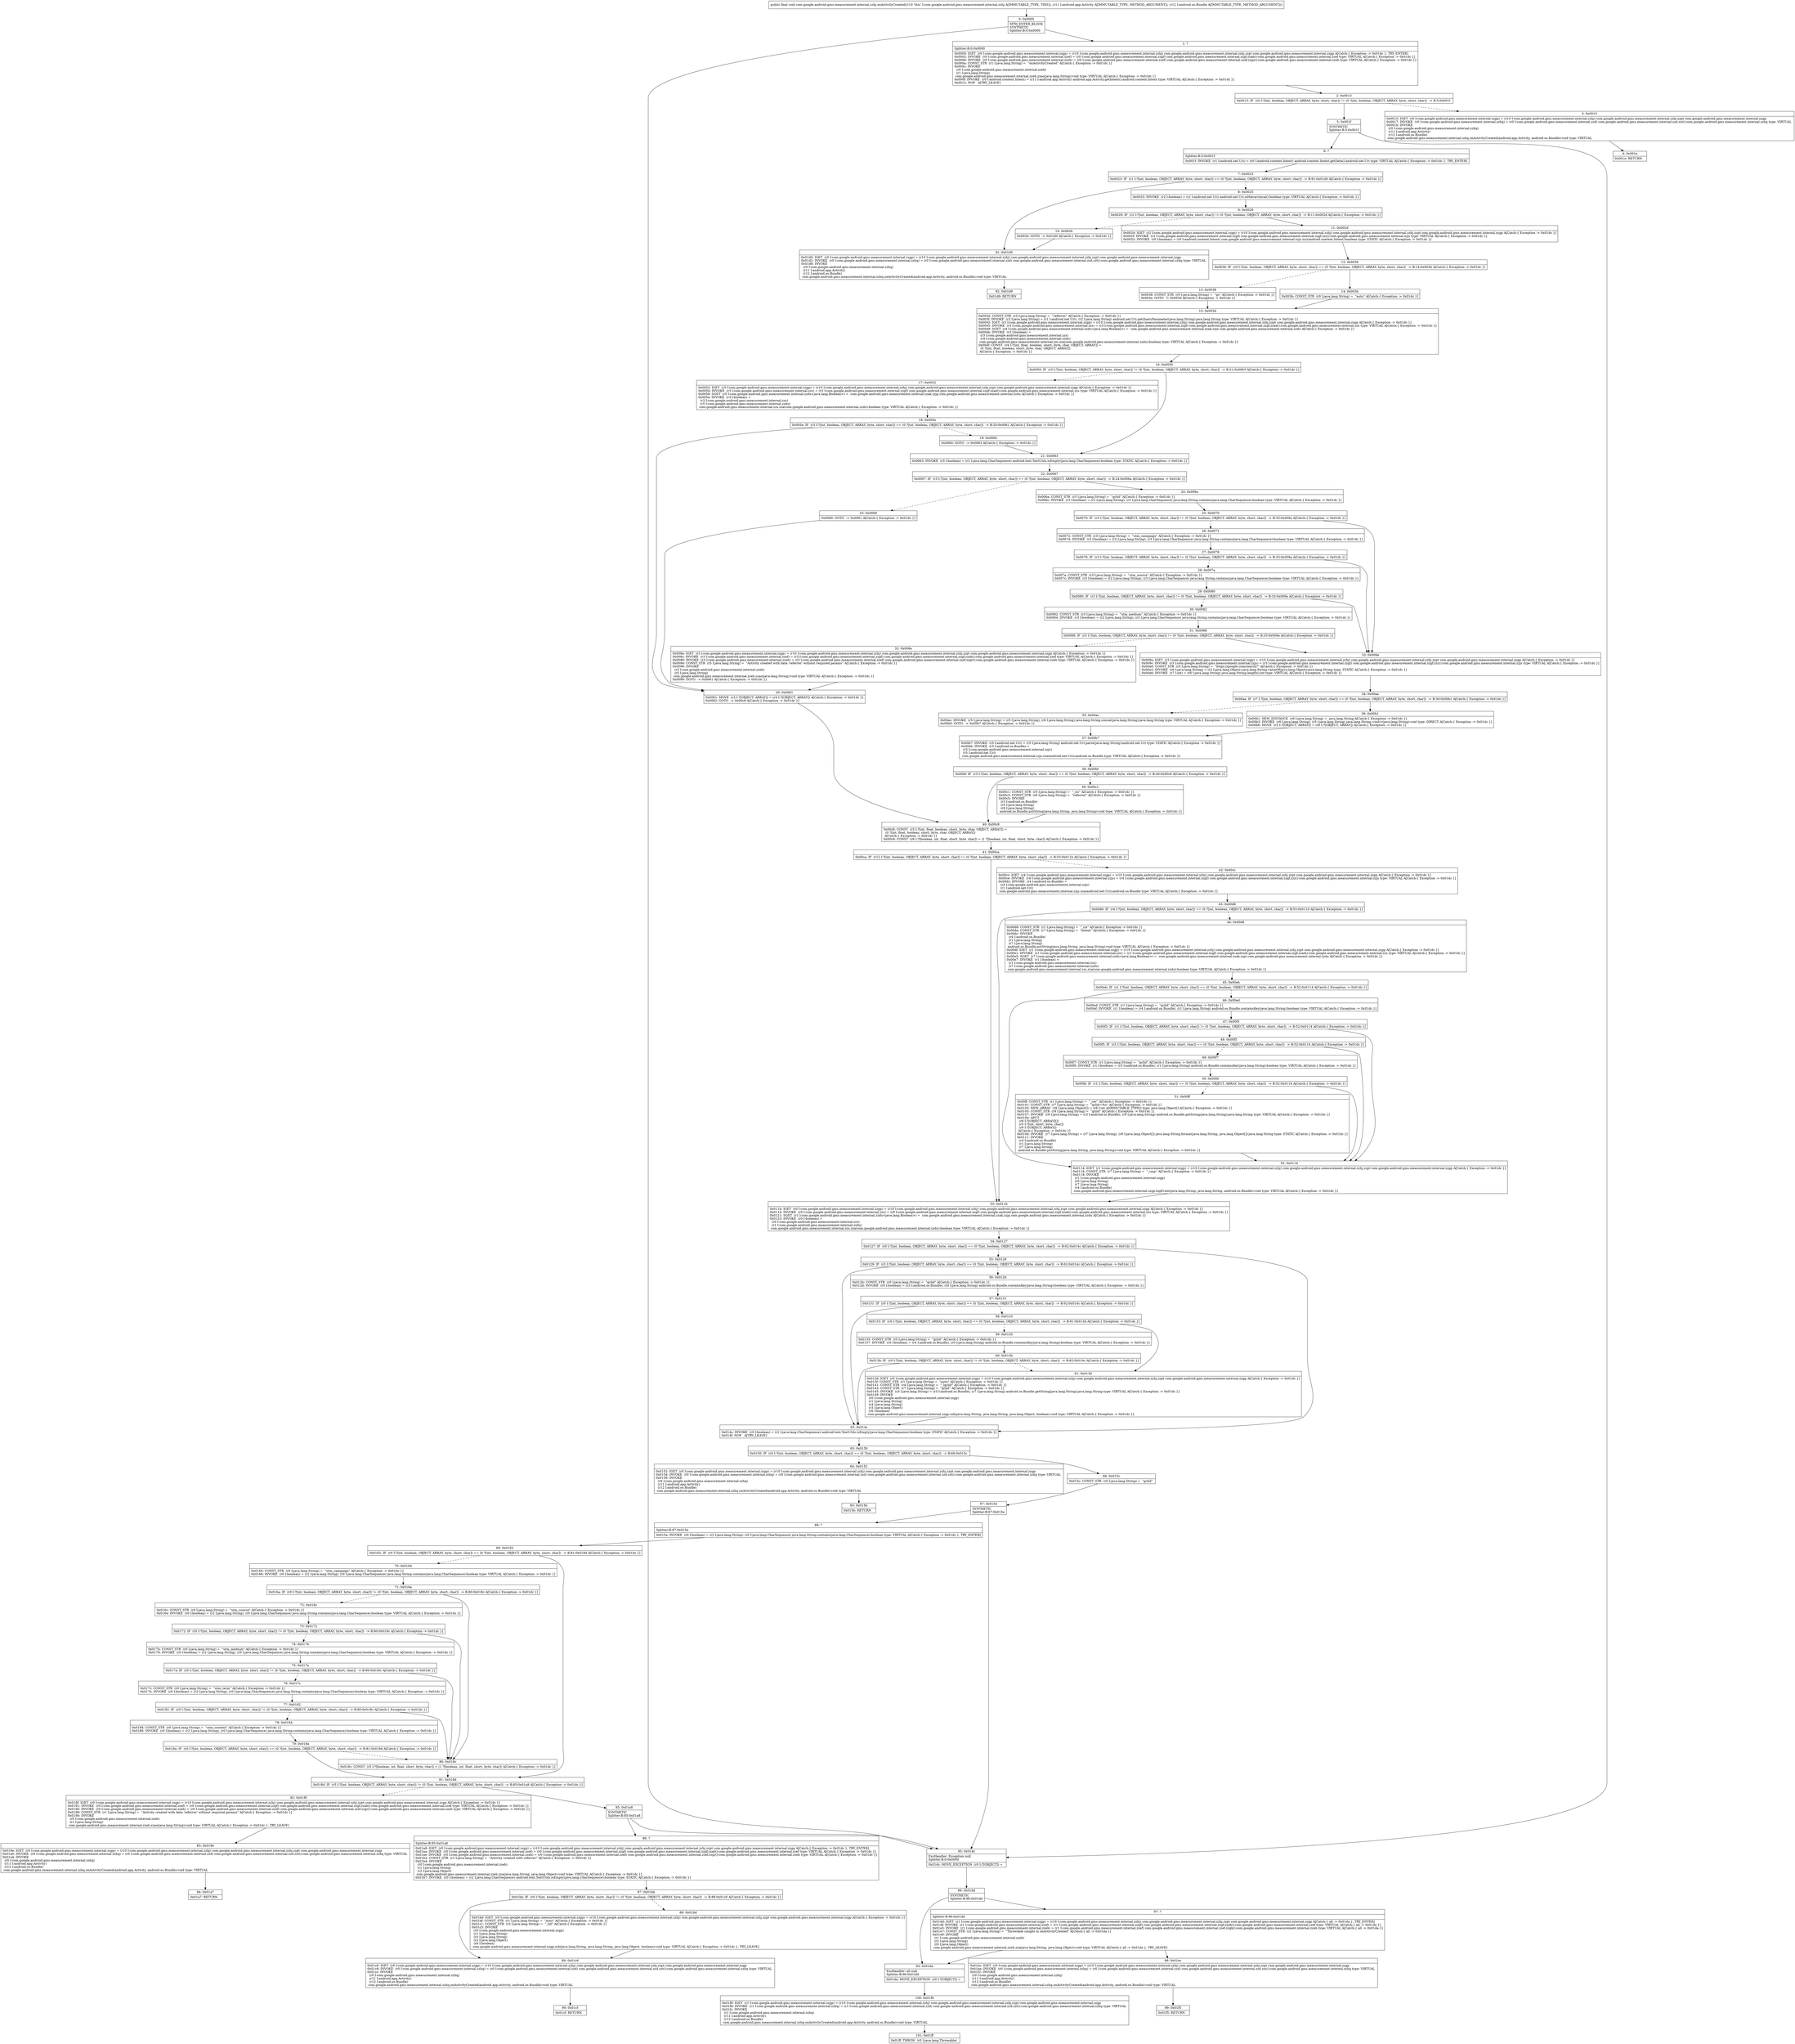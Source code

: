 digraph "CFG forcom.google.android.gms.measurement.internal.zzhj.onActivityCreated(Landroid\/app\/Activity;Landroid\/os\/Bundle;)V" {
Node_0 [shape=record,label="{0\:\ 0x0000|MTH_ENTER_BLOCK\lSYNTHETIC\lSplitter:B:0:0x0000\l}"];
Node_1 [shape=record,label="{1\:\ ?|Splitter:B:0:0x0000\l|0x0000: IGET  (r0 I:com.google.android.gms.measurement.internal.zzgp) = (r10 I:com.google.android.gms.measurement.internal.zzhj) com.google.android.gms.measurement.internal.zzhj.zzpt com.google.android.gms.measurement.internal.zzgp A[Catch:\{ Exception \-\> 0x01dc \}, TRY_ENTER]\l0x0002: INVOKE  (r0 I:com.google.android.gms.measurement.internal.zzef) = (r0 I:com.google.android.gms.measurement.internal.zzgf) com.google.android.gms.measurement.internal.zzgf.zzab():com.google.android.gms.measurement.internal.zzef type: VIRTUAL A[Catch:\{ Exception \-\> 0x01dc \}]\l0x0006: INVOKE  (r0 I:com.google.android.gms.measurement.internal.zzeh) = (r0 I:com.google.android.gms.measurement.internal.zzef) com.google.android.gms.measurement.internal.zzef.zzgs():com.google.android.gms.measurement.internal.zzeh type: VIRTUAL A[Catch:\{ Exception \-\> 0x01dc \}]\l0x000a: CONST_STR  (r1 I:java.lang.String) =  \"onActivityCreated\" A[Catch:\{ Exception \-\> 0x01dc \}]\l0x000c: INVOKE  \l  (r0 I:com.google.android.gms.measurement.internal.zzeh)\l  (r1 I:java.lang.String)\l com.google.android.gms.measurement.internal.zzeh.zzao(java.lang.String):void type: VIRTUAL A[Catch:\{ Exception \-\> 0x01dc \}]\l0x000f: INVOKE  (r0 I:android.content.Intent) = (r11 I:android.app.Activity) android.app.Activity.getIntent():android.content.Intent type: VIRTUAL A[Catch:\{ Exception \-\> 0x01dc \}]\l0x0012: NOP   A[TRY_LEAVE]\l}"];
Node_2 [shape=record,label="{2\:\ 0x0013|0x0013: IF  (r0 I:?[int, boolean, OBJECT, ARRAY, byte, short, char]) != (0 ?[int, boolean, OBJECT, ARRAY, byte, short, char])  \-\> B:5:0x001f \l}"];
Node_3 [shape=record,label="{3\:\ 0x0015|0x0015: IGET  (r0 I:com.google.android.gms.measurement.internal.zzgp) = (r10 I:com.google.android.gms.measurement.internal.zzhj) com.google.android.gms.measurement.internal.zzhj.zzpt com.google.android.gms.measurement.internal.zzgp \l0x0017: INVOKE  (r0 I:com.google.android.gms.measurement.internal.zzhq) = (r0 I:com.google.android.gms.measurement.internal.zzd) com.google.android.gms.measurement.internal.zzd.zzt():com.google.android.gms.measurement.internal.zzhq type: VIRTUAL \l0x001b: INVOKE  \l  (r0 I:com.google.android.gms.measurement.internal.zzhq)\l  (r11 I:android.app.Activity)\l  (r12 I:android.os.Bundle)\l com.google.android.gms.measurement.internal.zzhq.onActivityCreated(android.app.Activity, android.os.Bundle):void type: VIRTUAL \l}"];
Node_4 [shape=record,label="{4\:\ 0x001e|0x001e: RETURN   \l}"];
Node_5 [shape=record,label="{5\:\ 0x001f|SYNTHETIC\lSplitter:B:5:0x001f\l}"];
Node_6 [shape=record,label="{6\:\ ?|Splitter:B:5:0x001f\l|0x001f: INVOKE  (r1 I:android.net.Uri) = (r0 I:android.content.Intent) android.content.Intent.getData():android.net.Uri type: VIRTUAL A[Catch:\{ Exception \-\> 0x01dc \}, TRY_ENTER]\l}"];
Node_7 [shape=record,label="{7\:\ 0x0023|0x0023: IF  (r1 I:?[int, boolean, OBJECT, ARRAY, byte, short, char]) == (0 ?[int, boolean, OBJECT, ARRAY, byte, short, char])  \-\> B:91:0x01d0 A[Catch:\{ Exception \-\> 0x01dc \}]\l}"];
Node_8 [shape=record,label="{8\:\ 0x0025|0x0025: INVOKE  (r2 I:boolean) = (r1 I:android.net.Uri) android.net.Uri.isHierarchical():boolean type: VIRTUAL A[Catch:\{ Exception \-\> 0x01dc \}]\l}"];
Node_9 [shape=record,label="{9\:\ 0x0029|0x0029: IF  (r2 I:?[int, boolean, OBJECT, ARRAY, byte, short, char]) != (0 ?[int, boolean, OBJECT, ARRAY, byte, short, char])  \-\> B:11:0x002d A[Catch:\{ Exception \-\> 0x01dc \}]\l}"];
Node_10 [shape=record,label="{10\:\ 0x002b|0x002b: GOTO  \-\> 0x01d0 A[Catch:\{ Exception \-\> 0x01dc \}]\l}"];
Node_11 [shape=record,label="{11\:\ 0x002d|0x002d: IGET  (r2 I:com.google.android.gms.measurement.internal.zzgp) = (r10 I:com.google.android.gms.measurement.internal.zzhj) com.google.android.gms.measurement.internal.zzhj.zzpt com.google.android.gms.measurement.internal.zzgp A[Catch:\{ Exception \-\> 0x01dc \}]\l0x002f: INVOKE  (r2 I:com.google.android.gms.measurement.internal.zzgf) com.google.android.gms.measurement.internal.zzgf.zzz():com.google.android.gms.measurement.internal.zzjs type: VIRTUAL A[Catch:\{ Exception \-\> 0x01dc \}]\l0x0032: INVOKE  (r0 I:boolean) = (r0 I:android.content.Intent) com.google.android.gms.measurement.internal.zzjs.zzc(android.content.Intent):boolean type: STATIC A[Catch:\{ Exception \-\> 0x01dc \}]\l}"];
Node_12 [shape=record,label="{12\:\ 0x0036|0x0036: IF  (r0 I:?[int, boolean, OBJECT, ARRAY, byte, short, char]) == (0 ?[int, boolean, OBJECT, ARRAY, byte, short, char])  \-\> B:14:0x003b A[Catch:\{ Exception \-\> 0x01dc \}]\l}"];
Node_13 [shape=record,label="{13\:\ 0x0038|0x0038: CONST_STR  (r0 I:java.lang.String) =  \"gs\" A[Catch:\{ Exception \-\> 0x01dc \}]\l0x003a: GOTO  \-\> 0x003d A[Catch:\{ Exception \-\> 0x01dc \}]\l}"];
Node_14 [shape=record,label="{14\:\ 0x003b|0x003b: CONST_STR  (r0 I:java.lang.String) =  \"auto\" A[Catch:\{ Exception \-\> 0x01dc \}]\l}"];
Node_15 [shape=record,label="{15\:\ 0x003d|0x003d: CONST_STR  (r2 I:java.lang.String) =  \"referrer\" A[Catch:\{ Exception \-\> 0x01dc \}]\l0x003f: INVOKE  (r2 I:java.lang.String) = (r1 I:android.net.Uri), (r2 I:java.lang.String) android.net.Uri.getQueryParameter(java.lang.String):java.lang.String type: VIRTUAL A[Catch:\{ Exception \-\> 0x01dc \}]\l0x0043: IGET  (r3 I:com.google.android.gms.measurement.internal.zzgp) = (r10 I:com.google.android.gms.measurement.internal.zzhj) com.google.android.gms.measurement.internal.zzhj.zzpt com.google.android.gms.measurement.internal.zzgp A[Catch:\{ Exception \-\> 0x01dc \}]\l0x0045: INVOKE  (r3 I:com.google.android.gms.measurement.internal.zzs) = (r3 I:com.google.android.gms.measurement.internal.zzgf) com.google.android.gms.measurement.internal.zzgf.zzad():com.google.android.gms.measurement.internal.zzs type: VIRTUAL A[Catch:\{ Exception \-\> 0x01dc \}]\l0x0049: SGET  (r4 I:com.google.android.gms.measurement.internal.zzdu\<java.lang.Boolean\>) =  com.google.android.gms.measurement.internal.zzak.zzje com.google.android.gms.measurement.internal.zzdu A[Catch:\{ Exception \-\> 0x01dc \}]\l0x004b: INVOKE  (r3 I:boolean) = \l  (r3 I:com.google.android.gms.measurement.internal.zzs)\l  (r4 I:com.google.android.gms.measurement.internal.zzdu)\l com.google.android.gms.measurement.internal.zzs.zza(com.google.android.gms.measurement.internal.zzdu):boolean type: VIRTUAL A[Catch:\{ Exception \-\> 0x01dc \}]\l0x004f: CONST  (r4 I:?[int, float, boolean, short, byte, char, OBJECT, ARRAY]) = \l  (0 ?[int, float, boolean, short, byte, char, OBJECT, ARRAY])\l A[Catch:\{ Exception \-\> 0x01dc \}]\l}"];
Node_16 [shape=record,label="{16\:\ 0x0050|0x0050: IF  (r3 I:?[int, boolean, OBJECT, ARRAY, byte, short, char]) != (0 ?[int, boolean, OBJECT, ARRAY, byte, short, char])  \-\> B:21:0x0063 A[Catch:\{ Exception \-\> 0x01dc \}]\l}"];
Node_17 [shape=record,label="{17\:\ 0x0052|0x0052: IGET  (r3 I:com.google.android.gms.measurement.internal.zzgp) = (r10 I:com.google.android.gms.measurement.internal.zzhj) com.google.android.gms.measurement.internal.zzhj.zzpt com.google.android.gms.measurement.internal.zzgp A[Catch:\{ Exception \-\> 0x01dc \}]\l0x0054: INVOKE  (r3 I:com.google.android.gms.measurement.internal.zzs) = (r3 I:com.google.android.gms.measurement.internal.zzgf) com.google.android.gms.measurement.internal.zzgf.zzad():com.google.android.gms.measurement.internal.zzs type: VIRTUAL A[Catch:\{ Exception \-\> 0x01dc \}]\l0x0058: SGET  (r5 I:com.google.android.gms.measurement.internal.zzdu\<java.lang.Boolean\>) =  com.google.android.gms.measurement.internal.zzak.zzjg com.google.android.gms.measurement.internal.zzdu A[Catch:\{ Exception \-\> 0x01dc \}]\l0x005a: INVOKE  (r3 I:boolean) = \l  (r3 I:com.google.android.gms.measurement.internal.zzs)\l  (r5 I:com.google.android.gms.measurement.internal.zzdu)\l com.google.android.gms.measurement.internal.zzs.zza(com.google.android.gms.measurement.internal.zzdu):boolean type: VIRTUAL A[Catch:\{ Exception \-\> 0x01dc \}]\l}"];
Node_18 [shape=record,label="{18\:\ 0x005e|0x005e: IF  (r3 I:?[int, boolean, OBJECT, ARRAY, byte, short, char]) == (0 ?[int, boolean, OBJECT, ARRAY, byte, short, char])  \-\> B:20:0x0061 A[Catch:\{ Exception \-\> 0x01dc \}]\l}"];
Node_19 [shape=record,label="{19\:\ 0x0060|0x0060: GOTO  \-\> 0x0063 A[Catch:\{ Exception \-\> 0x01dc \}]\l}"];
Node_20 [shape=record,label="{20\:\ 0x0061|0x0061: MOVE  (r3 I:?[OBJECT, ARRAY]) = (r4 I:?[OBJECT, ARRAY]) A[Catch:\{ Exception \-\> 0x01dc \}]\l0x0062: GOTO  \-\> 0x00c8 A[Catch:\{ Exception \-\> 0x01dc \}]\l}"];
Node_21 [shape=record,label="{21\:\ 0x0063|0x0063: INVOKE  (r3 I:boolean) = (r2 I:java.lang.CharSequence) android.text.TextUtils.isEmpty(java.lang.CharSequence):boolean type: STATIC A[Catch:\{ Exception \-\> 0x01dc \}]\l}"];
Node_22 [shape=record,label="{22\:\ 0x0067|0x0067: IF  (r3 I:?[int, boolean, OBJECT, ARRAY, byte, short, char]) == (0 ?[int, boolean, OBJECT, ARRAY, byte, short, char])  \-\> B:24:0x006a A[Catch:\{ Exception \-\> 0x01dc \}]\l}"];
Node_23 [shape=record,label="{23\:\ 0x0069|0x0069: GOTO  \-\> 0x0061 A[Catch:\{ Exception \-\> 0x01dc \}]\l}"];
Node_24 [shape=record,label="{24\:\ 0x006a|0x006a: CONST_STR  (r3 I:java.lang.String) =  \"gclid\" A[Catch:\{ Exception \-\> 0x01dc \}]\l0x006c: INVOKE  (r3 I:boolean) = (r2 I:java.lang.String), (r3 I:java.lang.CharSequence) java.lang.String.contains(java.lang.CharSequence):boolean type: VIRTUAL A[Catch:\{ Exception \-\> 0x01dc \}]\l}"];
Node_25 [shape=record,label="{25\:\ 0x0070|0x0070: IF  (r3 I:?[int, boolean, OBJECT, ARRAY, byte, short, char]) != (0 ?[int, boolean, OBJECT, ARRAY, byte, short, char])  \-\> B:33:0x009a A[Catch:\{ Exception \-\> 0x01dc \}]\l}"];
Node_26 [shape=record,label="{26\:\ 0x0072|0x0072: CONST_STR  (r3 I:java.lang.String) =  \"utm_campaign\" A[Catch:\{ Exception \-\> 0x01dc \}]\l0x0074: INVOKE  (r3 I:boolean) = (r2 I:java.lang.String), (r3 I:java.lang.CharSequence) java.lang.String.contains(java.lang.CharSequence):boolean type: VIRTUAL A[Catch:\{ Exception \-\> 0x01dc \}]\l}"];
Node_27 [shape=record,label="{27\:\ 0x0078|0x0078: IF  (r3 I:?[int, boolean, OBJECT, ARRAY, byte, short, char]) != (0 ?[int, boolean, OBJECT, ARRAY, byte, short, char])  \-\> B:33:0x009a A[Catch:\{ Exception \-\> 0x01dc \}]\l}"];
Node_28 [shape=record,label="{28\:\ 0x007a|0x007a: CONST_STR  (r3 I:java.lang.String) =  \"utm_source\" A[Catch:\{ Exception \-\> 0x01dc \}]\l0x007c: INVOKE  (r3 I:boolean) = (r2 I:java.lang.String), (r3 I:java.lang.CharSequence) java.lang.String.contains(java.lang.CharSequence):boolean type: VIRTUAL A[Catch:\{ Exception \-\> 0x01dc \}]\l}"];
Node_29 [shape=record,label="{29\:\ 0x0080|0x0080: IF  (r3 I:?[int, boolean, OBJECT, ARRAY, byte, short, char]) != (0 ?[int, boolean, OBJECT, ARRAY, byte, short, char])  \-\> B:33:0x009a A[Catch:\{ Exception \-\> 0x01dc \}]\l}"];
Node_30 [shape=record,label="{30\:\ 0x0082|0x0082: CONST_STR  (r3 I:java.lang.String) =  \"utm_medium\" A[Catch:\{ Exception \-\> 0x01dc \}]\l0x0084: INVOKE  (r3 I:boolean) = (r2 I:java.lang.String), (r3 I:java.lang.CharSequence) java.lang.String.contains(java.lang.CharSequence):boolean type: VIRTUAL A[Catch:\{ Exception \-\> 0x01dc \}]\l}"];
Node_31 [shape=record,label="{31\:\ 0x0088|0x0088: IF  (r3 I:?[int, boolean, OBJECT, ARRAY, byte, short, char]) != (0 ?[int, boolean, OBJECT, ARRAY, byte, short, char])  \-\> B:33:0x009a A[Catch:\{ Exception \-\> 0x01dc \}]\l}"];
Node_32 [shape=record,label="{32\:\ 0x008a|0x008a: IGET  (r3 I:com.google.android.gms.measurement.internal.zzgp) = (r10 I:com.google.android.gms.measurement.internal.zzhj) com.google.android.gms.measurement.internal.zzhj.zzpt com.google.android.gms.measurement.internal.zzgp A[Catch:\{ Exception \-\> 0x01dc \}]\l0x008c: INVOKE  (r3 I:com.google.android.gms.measurement.internal.zzef) = (r3 I:com.google.android.gms.measurement.internal.zzgf) com.google.android.gms.measurement.internal.zzgf.zzab():com.google.android.gms.measurement.internal.zzef type: VIRTUAL A[Catch:\{ Exception \-\> 0x01dc \}]\l0x0090: INVOKE  (r3 I:com.google.android.gms.measurement.internal.zzeh) = (r3 I:com.google.android.gms.measurement.internal.zzef) com.google.android.gms.measurement.internal.zzef.zzgr():com.google.android.gms.measurement.internal.zzeh type: VIRTUAL A[Catch:\{ Exception \-\> 0x01dc \}]\l0x0094: CONST_STR  (r5 I:java.lang.String) =  \"Activity created with data 'referrer' without required params\" A[Catch:\{ Exception \-\> 0x01dc \}]\l0x0096: INVOKE  \l  (r3 I:com.google.android.gms.measurement.internal.zzeh)\l  (r5 I:java.lang.String)\l com.google.android.gms.measurement.internal.zzeh.zzao(java.lang.String):void type: VIRTUAL A[Catch:\{ Exception \-\> 0x01dc \}]\l0x0099: GOTO  \-\> 0x0061 A[Catch:\{ Exception \-\> 0x01dc \}]\l}"];
Node_33 [shape=record,label="{33\:\ 0x009a|0x009a: IGET  (r3 I:com.google.android.gms.measurement.internal.zzgp) = (r10 I:com.google.android.gms.measurement.internal.zzhj) com.google.android.gms.measurement.internal.zzhj.zzpt com.google.android.gms.measurement.internal.zzgp A[Catch:\{ Exception \-\> 0x01dc \}]\l0x009c: INVOKE  (r3 I:com.google.android.gms.measurement.internal.zzjs) = (r3 I:com.google.android.gms.measurement.internal.zzgf) com.google.android.gms.measurement.internal.zzgf.zzz():com.google.android.gms.measurement.internal.zzjs type: VIRTUAL A[Catch:\{ Exception \-\> 0x01dc \}]\l0x00a0: CONST_STR  (r5 I:java.lang.String) =  \"https:\/\/google.com\/search?\" A[Catch:\{ Exception \-\> 0x01dc \}]\l0x00a2: INVOKE  (r6 I:java.lang.String) = (r2 I:java.lang.Object) java.lang.String.valueOf(java.lang.Object):java.lang.String type: STATIC A[Catch:\{ Exception \-\> 0x01dc \}]\l0x00a6: INVOKE  (r7 I:int) = (r6 I:java.lang.String) java.lang.String.length():int type: VIRTUAL A[Catch:\{ Exception \-\> 0x01dc \}]\l}"];
Node_34 [shape=record,label="{34\:\ 0x00aa|0x00aa: IF  (r7 I:?[int, boolean, OBJECT, ARRAY, byte, short, char]) == (0 ?[int, boolean, OBJECT, ARRAY, byte, short, char])  \-\> B:36:0x00b1 A[Catch:\{ Exception \-\> 0x01dc \}]\l}"];
Node_35 [shape=record,label="{35\:\ 0x00ac|0x00ac: INVOKE  (r5 I:java.lang.String) = (r5 I:java.lang.String), (r6 I:java.lang.String) java.lang.String.concat(java.lang.String):java.lang.String type: VIRTUAL A[Catch:\{ Exception \-\> 0x01dc \}]\l0x00b0: GOTO  \-\> 0x00b7 A[Catch:\{ Exception \-\> 0x01dc \}]\l}"];
Node_36 [shape=record,label="{36\:\ 0x00b1|0x00b1: NEW_INSTANCE  (r6 I:java.lang.String) =  java.lang.String A[Catch:\{ Exception \-\> 0x01dc \}]\l0x00b3: INVOKE  (r6 I:java.lang.String), (r5 I:java.lang.String) java.lang.String.\<init\>(java.lang.String):void type: DIRECT A[Catch:\{ Exception \-\> 0x01dc \}]\l0x00b6: MOVE  (r5 I:?[OBJECT, ARRAY]) = (r6 I:?[OBJECT, ARRAY]) A[Catch:\{ Exception \-\> 0x01dc \}]\l}"];
Node_37 [shape=record,label="{37\:\ 0x00b7|0x00b7: INVOKE  (r5 I:android.net.Uri) = (r5 I:java.lang.String) android.net.Uri.parse(java.lang.String):android.net.Uri type: STATIC A[Catch:\{ Exception \-\> 0x01dc \}]\l0x00bb: INVOKE  (r3 I:android.os.Bundle) = \l  (r3 I:com.google.android.gms.measurement.internal.zzjs)\l  (r5 I:android.net.Uri)\l com.google.android.gms.measurement.internal.zzjs.zza(android.net.Uri):android.os.Bundle type: VIRTUAL A[Catch:\{ Exception \-\> 0x01dc \}]\l}"];
Node_38 [shape=record,label="{38\:\ 0x00bf|0x00bf: IF  (r3 I:?[int, boolean, OBJECT, ARRAY, byte, short, char]) == (0 ?[int, boolean, OBJECT, ARRAY, byte, short, char])  \-\> B:40:0x00c8 A[Catch:\{ Exception \-\> 0x01dc \}]\l}"];
Node_39 [shape=record,label="{39\:\ 0x00c1|0x00c1: CONST_STR  (r5 I:java.lang.String) =  \"_cis\" A[Catch:\{ Exception \-\> 0x01dc \}]\l0x00c3: CONST_STR  (r6 I:java.lang.String) =  \"referrer\" A[Catch:\{ Exception \-\> 0x01dc \}]\l0x00c5: INVOKE  \l  (r3 I:android.os.Bundle)\l  (r5 I:java.lang.String)\l  (r6 I:java.lang.String)\l android.os.Bundle.putString(java.lang.String, java.lang.String):void type: VIRTUAL A[Catch:\{ Exception \-\> 0x01dc \}]\l}"];
Node_40 [shape=record,label="{40\:\ 0x00c8|0x00c8: CONST  (r5 I:?[int, float, boolean, short, byte, char, OBJECT, ARRAY]) = \l  (0 ?[int, float, boolean, short, byte, char, OBJECT, ARRAY])\l A[Catch:\{ Exception \-\> 0x01dc \}]\l0x00c9: CONST  (r6 I:?[boolean, int, float, short, byte, char]) = (1 ?[boolean, int, float, short, byte, char]) A[Catch:\{ Exception \-\> 0x01dc \}]\l}"];
Node_41 [shape=record,label="{41\:\ 0x00ca|0x00ca: IF  (r12 I:?[int, boolean, OBJECT, ARRAY, byte, short, char]) != (0 ?[int, boolean, OBJECT, ARRAY, byte, short, char])  \-\> B:53:0x011b A[Catch:\{ Exception \-\> 0x01dc \}]\l}"];
Node_42 [shape=record,label="{42\:\ 0x00cc|0x00cc: IGET  (r4 I:com.google.android.gms.measurement.internal.zzgp) = (r10 I:com.google.android.gms.measurement.internal.zzhj) com.google.android.gms.measurement.internal.zzhj.zzpt com.google.android.gms.measurement.internal.zzgp A[Catch:\{ Exception \-\> 0x01dc \}]\l0x00ce: INVOKE  (r4 I:com.google.android.gms.measurement.internal.zzjs) = (r4 I:com.google.android.gms.measurement.internal.zzgf) com.google.android.gms.measurement.internal.zzgf.zzz():com.google.android.gms.measurement.internal.zzjs type: VIRTUAL A[Catch:\{ Exception \-\> 0x01dc \}]\l0x00d2: INVOKE  (r4 I:android.os.Bundle) = \l  (r4 I:com.google.android.gms.measurement.internal.zzjs)\l  (r1 I:android.net.Uri)\l com.google.android.gms.measurement.internal.zzjs.zza(android.net.Uri):android.os.Bundle type: VIRTUAL A[Catch:\{ Exception \-\> 0x01dc \}]\l}"];
Node_43 [shape=record,label="{43\:\ 0x00d6|0x00d6: IF  (r4 I:?[int, boolean, OBJECT, ARRAY, byte, short, char]) == (0 ?[int, boolean, OBJECT, ARRAY, byte, short, char])  \-\> B:53:0x011b A[Catch:\{ Exception \-\> 0x01dc \}]\l}"];
Node_44 [shape=record,label="{44\:\ 0x00d8|0x00d8: CONST_STR  (r1 I:java.lang.String) =  \"_cis\" A[Catch:\{ Exception \-\> 0x01dc \}]\l0x00da: CONST_STR  (r7 I:java.lang.String) =  \"intent\" A[Catch:\{ Exception \-\> 0x01dc \}]\l0x00dc: INVOKE  \l  (r4 I:android.os.Bundle)\l  (r1 I:java.lang.String)\l  (r7 I:java.lang.String)\l android.os.Bundle.putString(java.lang.String, java.lang.String):void type: VIRTUAL A[Catch:\{ Exception \-\> 0x01dc \}]\l0x00df: IGET  (r1 I:com.google.android.gms.measurement.internal.zzgp) = (r10 I:com.google.android.gms.measurement.internal.zzhj) com.google.android.gms.measurement.internal.zzhj.zzpt com.google.android.gms.measurement.internal.zzgp A[Catch:\{ Exception \-\> 0x01dc \}]\l0x00e1: INVOKE  (r1 I:com.google.android.gms.measurement.internal.zzs) = (r1 I:com.google.android.gms.measurement.internal.zzgf) com.google.android.gms.measurement.internal.zzgf.zzad():com.google.android.gms.measurement.internal.zzs type: VIRTUAL A[Catch:\{ Exception \-\> 0x01dc \}]\l0x00e5: SGET  (r7 I:com.google.android.gms.measurement.internal.zzdu\<java.lang.Boolean\>) =  com.google.android.gms.measurement.internal.zzak.zzje com.google.android.gms.measurement.internal.zzdu A[Catch:\{ Exception \-\> 0x01dc \}]\l0x00e7: INVOKE  (r1 I:boolean) = \l  (r1 I:com.google.android.gms.measurement.internal.zzs)\l  (r7 I:com.google.android.gms.measurement.internal.zzdu)\l com.google.android.gms.measurement.internal.zzs.zza(com.google.android.gms.measurement.internal.zzdu):boolean type: VIRTUAL A[Catch:\{ Exception \-\> 0x01dc \}]\l}"];
Node_45 [shape=record,label="{45\:\ 0x00eb|0x00eb: IF  (r1 I:?[int, boolean, OBJECT, ARRAY, byte, short, char]) == (0 ?[int, boolean, OBJECT, ARRAY, byte, short, char])  \-\> B:52:0x0114 A[Catch:\{ Exception \-\> 0x01dc \}]\l}"];
Node_46 [shape=record,label="{46\:\ 0x00ed|0x00ed: CONST_STR  (r1 I:java.lang.String) =  \"gclid\" A[Catch:\{ Exception \-\> 0x01dc \}]\l0x00ef: INVOKE  (r1 I:boolean) = (r4 I:android.os.Bundle), (r1 I:java.lang.String) android.os.Bundle.containsKey(java.lang.String):boolean type: VIRTUAL A[Catch:\{ Exception \-\> 0x01dc \}]\l}"];
Node_47 [shape=record,label="{47\:\ 0x00f3|0x00f3: IF  (r1 I:?[int, boolean, OBJECT, ARRAY, byte, short, char]) != (0 ?[int, boolean, OBJECT, ARRAY, byte, short, char])  \-\> B:52:0x0114 A[Catch:\{ Exception \-\> 0x01dc \}]\l}"];
Node_48 [shape=record,label="{48\:\ 0x00f5|0x00f5: IF  (r3 I:?[int, boolean, OBJECT, ARRAY, byte, short, char]) == (0 ?[int, boolean, OBJECT, ARRAY, byte, short, char])  \-\> B:52:0x0114 A[Catch:\{ Exception \-\> 0x01dc \}]\l}"];
Node_49 [shape=record,label="{49\:\ 0x00f7|0x00f7: CONST_STR  (r1 I:java.lang.String) =  \"gclid\" A[Catch:\{ Exception \-\> 0x01dc \}]\l0x00f9: INVOKE  (r1 I:boolean) = (r3 I:android.os.Bundle), (r1 I:java.lang.String) android.os.Bundle.containsKey(java.lang.String):boolean type: VIRTUAL A[Catch:\{ Exception \-\> 0x01dc \}]\l}"];
Node_50 [shape=record,label="{50\:\ 0x00fd|0x00fd: IF  (r1 I:?[int, boolean, OBJECT, ARRAY, byte, short, char]) == (0 ?[int, boolean, OBJECT, ARRAY, byte, short, char])  \-\> B:52:0x0114 A[Catch:\{ Exception \-\> 0x01dc \}]\l}"];
Node_51 [shape=record,label="{51\:\ 0x00ff|0x00ff: CONST_STR  (r1 I:java.lang.String) =  \"_cer\" A[Catch:\{ Exception \-\> 0x01dc \}]\l0x0101: CONST_STR  (r7 I:java.lang.String) =  \"gclid=%s\" A[Catch:\{ Exception \-\> 0x01dc \}]\l0x0103: NEW_ARRAY  (r8 I:java.lang.Object[]) = (r6 I:int A[IMMUTABLE_TYPE]) type: java.lang.Object[] A[Catch:\{ Exception \-\> 0x01dc \}]\l0x0105: CONST_STR  (r9 I:java.lang.String) =  \"gclid\" A[Catch:\{ Exception \-\> 0x01dc \}]\l0x0107: INVOKE  (r9 I:java.lang.String) = (r3 I:android.os.Bundle), (r9 I:java.lang.String) android.os.Bundle.getString(java.lang.String):java.lang.String type: VIRTUAL A[Catch:\{ Exception \-\> 0x01dc \}]\l0x010b: APUT  \l  (r8 I:?[OBJECT, ARRAY][])\l  (r5 I:?[int, short, byte, char])\l  (r9 I:?[OBJECT, ARRAY])\l A[Catch:\{ Exception \-\> 0x01dc \}]\l0x010d: INVOKE  (r7 I:java.lang.String) = (r7 I:java.lang.String), (r8 I:java.lang.Object[]) java.lang.String.format(java.lang.String, java.lang.Object[]):java.lang.String type: STATIC A[Catch:\{ Exception \-\> 0x01dc \}]\l0x0111: INVOKE  \l  (r4 I:android.os.Bundle)\l  (r1 I:java.lang.String)\l  (r7 I:java.lang.String)\l android.os.Bundle.putString(java.lang.String, java.lang.String):void type: VIRTUAL A[Catch:\{ Exception \-\> 0x01dc \}]\l}"];
Node_52 [shape=record,label="{52\:\ 0x0114|0x0114: IGET  (r1 I:com.google.android.gms.measurement.internal.zzgp) = (r10 I:com.google.android.gms.measurement.internal.zzhj) com.google.android.gms.measurement.internal.zzhj.zzpt com.google.android.gms.measurement.internal.zzgp A[Catch:\{ Exception \-\> 0x01dc \}]\l0x0116: CONST_STR  (r7 I:java.lang.String) =  \"_cmp\" A[Catch:\{ Exception \-\> 0x01dc \}]\l0x0118: INVOKE  \l  (r1 I:com.google.android.gms.measurement.internal.zzgp)\l  (r0 I:java.lang.String)\l  (r7 I:java.lang.String)\l  (r4 I:android.os.Bundle)\l com.google.android.gms.measurement.internal.zzgp.logEvent(java.lang.String, java.lang.String, android.os.Bundle):void type: VIRTUAL A[Catch:\{ Exception \-\> 0x01dc \}]\l}"];
Node_53 [shape=record,label="{53\:\ 0x011b|0x011b: IGET  (r0 I:com.google.android.gms.measurement.internal.zzgp) = (r10 I:com.google.android.gms.measurement.internal.zzhj) com.google.android.gms.measurement.internal.zzhj.zzpt com.google.android.gms.measurement.internal.zzgp A[Catch:\{ Exception \-\> 0x01dc \}]\l0x011d: INVOKE  (r0 I:com.google.android.gms.measurement.internal.zzs) = (r0 I:com.google.android.gms.measurement.internal.zzgf) com.google.android.gms.measurement.internal.zzgf.zzad():com.google.android.gms.measurement.internal.zzs type: VIRTUAL A[Catch:\{ Exception \-\> 0x01dc \}]\l0x0121: SGET  (r1 I:com.google.android.gms.measurement.internal.zzdu\<java.lang.Boolean\>) =  com.google.android.gms.measurement.internal.zzak.zzjg com.google.android.gms.measurement.internal.zzdu A[Catch:\{ Exception \-\> 0x01dc \}]\l0x0123: INVOKE  (r0 I:boolean) = \l  (r0 I:com.google.android.gms.measurement.internal.zzs)\l  (r1 I:com.google.android.gms.measurement.internal.zzdu)\l com.google.android.gms.measurement.internal.zzs.zza(com.google.android.gms.measurement.internal.zzdu):boolean type: VIRTUAL A[Catch:\{ Exception \-\> 0x01dc \}]\l}"];
Node_54 [shape=record,label="{54\:\ 0x0127|0x0127: IF  (r0 I:?[int, boolean, OBJECT, ARRAY, byte, short, char]) == (0 ?[int, boolean, OBJECT, ARRAY, byte, short, char])  \-\> B:62:0x014c A[Catch:\{ Exception \-\> 0x01dc \}]\l}"];
Node_55 [shape=record,label="{55\:\ 0x0129|0x0129: IF  (r3 I:?[int, boolean, OBJECT, ARRAY, byte, short, char]) == (0 ?[int, boolean, OBJECT, ARRAY, byte, short, char])  \-\> B:62:0x014c A[Catch:\{ Exception \-\> 0x01dc \}]\l}"];
Node_56 [shape=record,label="{56\:\ 0x012b|0x012b: CONST_STR  (r0 I:java.lang.String) =  \"gclid\" A[Catch:\{ Exception \-\> 0x01dc \}]\l0x012d: INVOKE  (r0 I:boolean) = (r3 I:android.os.Bundle), (r0 I:java.lang.String) android.os.Bundle.containsKey(java.lang.String):boolean type: VIRTUAL A[Catch:\{ Exception \-\> 0x01dc \}]\l}"];
Node_57 [shape=record,label="{57\:\ 0x0131|0x0131: IF  (r0 I:?[int, boolean, OBJECT, ARRAY, byte, short, char]) == (0 ?[int, boolean, OBJECT, ARRAY, byte, short, char])  \-\> B:62:0x014c A[Catch:\{ Exception \-\> 0x01dc \}]\l}"];
Node_58 [shape=record,label="{58\:\ 0x0133|0x0133: IF  (r4 I:?[int, boolean, OBJECT, ARRAY, byte, short, char]) == (0 ?[int, boolean, OBJECT, ARRAY, byte, short, char])  \-\> B:61:0x013d A[Catch:\{ Exception \-\> 0x01dc \}]\l}"];
Node_59 [shape=record,label="{59\:\ 0x0135|0x0135: CONST_STR  (r0 I:java.lang.String) =  \"gclid\" A[Catch:\{ Exception \-\> 0x01dc \}]\l0x0137: INVOKE  (r0 I:boolean) = (r4 I:android.os.Bundle), (r0 I:java.lang.String) android.os.Bundle.containsKey(java.lang.String):boolean type: VIRTUAL A[Catch:\{ Exception \-\> 0x01dc \}]\l}"];
Node_60 [shape=record,label="{60\:\ 0x013b|0x013b: IF  (r0 I:?[int, boolean, OBJECT, ARRAY, byte, short, char]) != (0 ?[int, boolean, OBJECT, ARRAY, byte, short, char])  \-\> B:62:0x014c A[Catch:\{ Exception \-\> 0x01dc \}]\l}"];
Node_61 [shape=record,label="{61\:\ 0x013d|0x013d: IGET  (r0 I:com.google.android.gms.measurement.internal.zzgp) = (r10 I:com.google.android.gms.measurement.internal.zzhj) com.google.android.gms.measurement.internal.zzhj.zzpt com.google.android.gms.measurement.internal.zzgp A[Catch:\{ Exception \-\> 0x01dc \}]\l0x013f: CONST_STR  (r1 I:java.lang.String) =  \"auto\" A[Catch:\{ Exception \-\> 0x01dc \}]\l0x0141: CONST_STR  (r4 I:java.lang.String) =  \"_lgclid\" A[Catch:\{ Exception \-\> 0x01dc \}]\l0x0143: CONST_STR  (r7 I:java.lang.String) =  \"gclid\" A[Catch:\{ Exception \-\> 0x01dc \}]\l0x0145: INVOKE  (r3 I:java.lang.String) = (r3 I:android.os.Bundle), (r7 I:java.lang.String) android.os.Bundle.getString(java.lang.String):java.lang.String type: VIRTUAL A[Catch:\{ Exception \-\> 0x01dc \}]\l0x0149: INVOKE  \l  (r0 I:com.google.android.gms.measurement.internal.zzgp)\l  (r1 I:java.lang.String)\l  (r4 I:java.lang.String)\l  (r3 I:java.lang.Object)\l  (r6 I:boolean)\l com.google.android.gms.measurement.internal.zzgp.zzb(java.lang.String, java.lang.String, java.lang.Object, boolean):void type: VIRTUAL A[Catch:\{ Exception \-\> 0x01dc \}]\l}"];
Node_62 [shape=record,label="{62\:\ 0x014c|0x014c: INVOKE  (r0 I:boolean) = (r2 I:java.lang.CharSequence) android.text.TextUtils.isEmpty(java.lang.CharSequence):boolean type: STATIC A[Catch:\{ Exception \-\> 0x01dc \}]\l0x014f: NOP   A[TRY_LEAVE]\l}"];
Node_63 [shape=record,label="{63\:\ 0x0150|0x0150: IF  (r0 I:?[int, boolean, OBJECT, ARRAY, byte, short, char]) == (0 ?[int, boolean, OBJECT, ARRAY, byte, short, char])  \-\> B:66:0x015c \l}"];
Node_64 [shape=record,label="{64\:\ 0x0152|0x0152: IGET  (r0 I:com.google.android.gms.measurement.internal.zzgp) = (r10 I:com.google.android.gms.measurement.internal.zzhj) com.google.android.gms.measurement.internal.zzhj.zzpt com.google.android.gms.measurement.internal.zzgp \l0x0154: INVOKE  (r0 I:com.google.android.gms.measurement.internal.zzhq) = (r0 I:com.google.android.gms.measurement.internal.zzd) com.google.android.gms.measurement.internal.zzd.zzt():com.google.android.gms.measurement.internal.zzhq type: VIRTUAL \l0x0158: INVOKE  \l  (r0 I:com.google.android.gms.measurement.internal.zzhq)\l  (r11 I:android.app.Activity)\l  (r12 I:android.os.Bundle)\l com.google.android.gms.measurement.internal.zzhq.onActivityCreated(android.app.Activity, android.os.Bundle):void type: VIRTUAL \l}"];
Node_65 [shape=record,label="{65\:\ 0x015b|0x015b: RETURN   \l}"];
Node_66 [shape=record,label="{66\:\ 0x015c|0x015c: CONST_STR  (r0 I:java.lang.String) =  \"gclid\" \l}"];
Node_67 [shape=record,label="{67\:\ 0x015e|SYNTHETIC\lSplitter:B:67:0x015e\l}"];
Node_68 [shape=record,label="{68\:\ ?|Splitter:B:67:0x015e\l|0x015e: INVOKE  (r0 I:boolean) = (r2 I:java.lang.String), (r0 I:java.lang.CharSequence) java.lang.String.contains(java.lang.CharSequence):boolean type: VIRTUAL A[Catch:\{ Exception \-\> 0x01dc \}, TRY_ENTER]\l}"];
Node_69 [shape=record,label="{69\:\ 0x0162|0x0162: IF  (r0 I:?[int, boolean, OBJECT, ARRAY, byte, short, char]) == (0 ?[int, boolean, OBJECT, ARRAY, byte, short, char])  \-\> B:81:0x018d A[Catch:\{ Exception \-\> 0x01dc \}]\l}"];
Node_70 [shape=record,label="{70\:\ 0x0164|0x0164: CONST_STR  (r0 I:java.lang.String) =  \"utm_campaign\" A[Catch:\{ Exception \-\> 0x01dc \}]\l0x0166: INVOKE  (r0 I:boolean) = (r2 I:java.lang.String), (r0 I:java.lang.CharSequence) java.lang.String.contains(java.lang.CharSequence):boolean type: VIRTUAL A[Catch:\{ Exception \-\> 0x01dc \}]\l}"];
Node_71 [shape=record,label="{71\:\ 0x016a|0x016a: IF  (r0 I:?[int, boolean, OBJECT, ARRAY, byte, short, char]) != (0 ?[int, boolean, OBJECT, ARRAY, byte, short, char])  \-\> B:80:0x018c A[Catch:\{ Exception \-\> 0x01dc \}]\l}"];
Node_72 [shape=record,label="{72\:\ 0x016c|0x016c: CONST_STR  (r0 I:java.lang.String) =  \"utm_source\" A[Catch:\{ Exception \-\> 0x01dc \}]\l0x016e: INVOKE  (r0 I:boolean) = (r2 I:java.lang.String), (r0 I:java.lang.CharSequence) java.lang.String.contains(java.lang.CharSequence):boolean type: VIRTUAL A[Catch:\{ Exception \-\> 0x01dc \}]\l}"];
Node_73 [shape=record,label="{73\:\ 0x0172|0x0172: IF  (r0 I:?[int, boolean, OBJECT, ARRAY, byte, short, char]) != (0 ?[int, boolean, OBJECT, ARRAY, byte, short, char])  \-\> B:80:0x018c A[Catch:\{ Exception \-\> 0x01dc \}]\l}"];
Node_74 [shape=record,label="{74\:\ 0x0174|0x0174: CONST_STR  (r0 I:java.lang.String) =  \"utm_medium\" A[Catch:\{ Exception \-\> 0x01dc \}]\l0x0176: INVOKE  (r0 I:boolean) = (r2 I:java.lang.String), (r0 I:java.lang.CharSequence) java.lang.String.contains(java.lang.CharSequence):boolean type: VIRTUAL A[Catch:\{ Exception \-\> 0x01dc \}]\l}"];
Node_75 [shape=record,label="{75\:\ 0x017a|0x017a: IF  (r0 I:?[int, boolean, OBJECT, ARRAY, byte, short, char]) != (0 ?[int, boolean, OBJECT, ARRAY, byte, short, char])  \-\> B:80:0x018c A[Catch:\{ Exception \-\> 0x01dc \}]\l}"];
Node_76 [shape=record,label="{76\:\ 0x017c|0x017c: CONST_STR  (r0 I:java.lang.String) =  \"utm_term\" A[Catch:\{ Exception \-\> 0x01dc \}]\l0x017e: INVOKE  (r0 I:boolean) = (r2 I:java.lang.String), (r0 I:java.lang.CharSequence) java.lang.String.contains(java.lang.CharSequence):boolean type: VIRTUAL A[Catch:\{ Exception \-\> 0x01dc \}]\l}"];
Node_77 [shape=record,label="{77\:\ 0x0182|0x0182: IF  (r0 I:?[int, boolean, OBJECT, ARRAY, byte, short, char]) != (0 ?[int, boolean, OBJECT, ARRAY, byte, short, char])  \-\> B:80:0x018c A[Catch:\{ Exception \-\> 0x01dc \}]\l}"];
Node_78 [shape=record,label="{78\:\ 0x0184|0x0184: CONST_STR  (r0 I:java.lang.String) =  \"utm_content\" A[Catch:\{ Exception \-\> 0x01dc \}]\l0x0186: INVOKE  (r0 I:boolean) = (r2 I:java.lang.String), (r0 I:java.lang.CharSequence) java.lang.String.contains(java.lang.CharSequence):boolean type: VIRTUAL A[Catch:\{ Exception \-\> 0x01dc \}]\l}"];
Node_79 [shape=record,label="{79\:\ 0x018a|0x018a: IF  (r0 I:?[int, boolean, OBJECT, ARRAY, byte, short, char]) == (0 ?[int, boolean, OBJECT, ARRAY, byte, short, char])  \-\> B:81:0x018d A[Catch:\{ Exception \-\> 0x01dc \}]\l}"];
Node_80 [shape=record,label="{80\:\ 0x018c|0x018c: CONST  (r5 I:?[boolean, int, float, short, byte, char]) = (1 ?[boolean, int, float, short, byte, char]) A[Catch:\{ Exception \-\> 0x01dc \}]\l}"];
Node_81 [shape=record,label="{81\:\ 0x018d|0x018d: IF  (r5 I:?[int, boolean, OBJECT, ARRAY, byte, short, char]) != (0 ?[int, boolean, OBJECT, ARRAY, byte, short, char])  \-\> B:85:0x01a8 A[Catch:\{ Exception \-\> 0x01dc \}]\l}"];
Node_82 [shape=record,label="{82\:\ 0x018f|0x018f: IGET  (r0 I:com.google.android.gms.measurement.internal.zzgp) = (r10 I:com.google.android.gms.measurement.internal.zzhj) com.google.android.gms.measurement.internal.zzhj.zzpt com.google.android.gms.measurement.internal.zzgp A[Catch:\{ Exception \-\> 0x01dc \}]\l0x0191: INVOKE  (r0 I:com.google.android.gms.measurement.internal.zzef) = (r0 I:com.google.android.gms.measurement.internal.zzgf) com.google.android.gms.measurement.internal.zzgf.zzab():com.google.android.gms.measurement.internal.zzef type: VIRTUAL A[Catch:\{ Exception \-\> 0x01dc \}]\l0x0195: INVOKE  (r0 I:com.google.android.gms.measurement.internal.zzeh) = (r0 I:com.google.android.gms.measurement.internal.zzef) com.google.android.gms.measurement.internal.zzef.zzgr():com.google.android.gms.measurement.internal.zzeh type: VIRTUAL A[Catch:\{ Exception \-\> 0x01dc \}]\l0x0199: CONST_STR  (r1 I:java.lang.String) =  \"Activity created with data 'referrer' without required params\" A[Catch:\{ Exception \-\> 0x01dc \}]\l0x019b: INVOKE  \l  (r0 I:com.google.android.gms.measurement.internal.zzeh)\l  (r1 I:java.lang.String)\l com.google.android.gms.measurement.internal.zzeh.zzao(java.lang.String):void type: VIRTUAL A[Catch:\{ Exception \-\> 0x01dc \}, TRY_LEAVE]\l}"];
Node_83 [shape=record,label="{83\:\ 0x019e|0x019e: IGET  (r0 I:com.google.android.gms.measurement.internal.zzgp) = (r10 I:com.google.android.gms.measurement.internal.zzhj) com.google.android.gms.measurement.internal.zzhj.zzpt com.google.android.gms.measurement.internal.zzgp \l0x01a0: INVOKE  (r0 I:com.google.android.gms.measurement.internal.zzhq) = (r0 I:com.google.android.gms.measurement.internal.zzd) com.google.android.gms.measurement.internal.zzd.zzt():com.google.android.gms.measurement.internal.zzhq type: VIRTUAL \l0x01a4: INVOKE  \l  (r0 I:com.google.android.gms.measurement.internal.zzhq)\l  (r11 I:android.app.Activity)\l  (r12 I:android.os.Bundle)\l com.google.android.gms.measurement.internal.zzhq.onActivityCreated(android.app.Activity, android.os.Bundle):void type: VIRTUAL \l}"];
Node_84 [shape=record,label="{84\:\ 0x01a7|0x01a7: RETURN   \l}"];
Node_85 [shape=record,label="{85\:\ 0x01a8|SYNTHETIC\lSplitter:B:85:0x01a8\l}"];
Node_86 [shape=record,label="{86\:\ ?|Splitter:B:85:0x01a8\l|0x01a8: IGET  (r0 I:com.google.android.gms.measurement.internal.zzgp) = (r10 I:com.google.android.gms.measurement.internal.zzhj) com.google.android.gms.measurement.internal.zzhj.zzpt com.google.android.gms.measurement.internal.zzgp A[Catch:\{ Exception \-\> 0x01dc \}, TRY_ENTER]\l0x01aa: INVOKE  (r0 I:com.google.android.gms.measurement.internal.zzef) = (r0 I:com.google.android.gms.measurement.internal.zzgf) com.google.android.gms.measurement.internal.zzgf.zzab():com.google.android.gms.measurement.internal.zzef type: VIRTUAL A[Catch:\{ Exception \-\> 0x01dc \}]\l0x01ae: INVOKE  (r0 I:com.google.android.gms.measurement.internal.zzeh) = (r0 I:com.google.android.gms.measurement.internal.zzef) com.google.android.gms.measurement.internal.zzef.zzgr():com.google.android.gms.measurement.internal.zzeh type: VIRTUAL A[Catch:\{ Exception \-\> 0x01dc \}]\l0x01b2: CONST_STR  (r1 I:java.lang.String) =  \"Activity created with referrer\" A[Catch:\{ Exception \-\> 0x01dc \}]\l0x01b4: INVOKE  \l  (r0 I:com.google.android.gms.measurement.internal.zzeh)\l  (r1 I:java.lang.String)\l  (r2 I:java.lang.Object)\l com.google.android.gms.measurement.internal.zzeh.zza(java.lang.String, java.lang.Object):void type: VIRTUAL A[Catch:\{ Exception \-\> 0x01dc \}]\l0x01b7: INVOKE  (r0 I:boolean) = (r2 I:java.lang.CharSequence) android.text.TextUtils.isEmpty(java.lang.CharSequence):boolean type: STATIC A[Catch:\{ Exception \-\> 0x01dc \}]\l}"];
Node_87 [shape=record,label="{87\:\ 0x01bb|0x01bb: IF  (r0 I:?[int, boolean, OBJECT, ARRAY, byte, short, char]) != (0 ?[int, boolean, OBJECT, ARRAY, byte, short, char])  \-\> B:89:0x01c6 A[Catch:\{ Exception \-\> 0x01dc \}]\l}"];
Node_88 [shape=record,label="{88\:\ 0x01bd|0x01bd: IGET  (r0 I:com.google.android.gms.measurement.internal.zzgp) = (r10 I:com.google.android.gms.measurement.internal.zzhj) com.google.android.gms.measurement.internal.zzhj.zzpt com.google.android.gms.measurement.internal.zzgp A[Catch:\{ Exception \-\> 0x01dc \}]\l0x01bf: CONST_STR  (r1 I:java.lang.String) =  \"auto\" A[Catch:\{ Exception \-\> 0x01dc \}]\l0x01c1: CONST_STR  (r3 I:java.lang.String) =  \"_ldl\" A[Catch:\{ Exception \-\> 0x01dc \}]\l0x01c3: INVOKE  \l  (r0 I:com.google.android.gms.measurement.internal.zzgp)\l  (r1 I:java.lang.String)\l  (r3 I:java.lang.String)\l  (r2 I:java.lang.Object)\l  (r6 I:boolean)\l com.google.android.gms.measurement.internal.zzgp.zzb(java.lang.String, java.lang.String, java.lang.Object, boolean):void type: VIRTUAL A[Catch:\{ Exception \-\> 0x01dc \}, TRY_LEAVE]\l}"];
Node_89 [shape=record,label="{89\:\ 0x01c6|0x01c6: IGET  (r0 I:com.google.android.gms.measurement.internal.zzgp) = (r10 I:com.google.android.gms.measurement.internal.zzhj) com.google.android.gms.measurement.internal.zzhj.zzpt com.google.android.gms.measurement.internal.zzgp \l0x01c8: INVOKE  (r0 I:com.google.android.gms.measurement.internal.zzhq) = (r0 I:com.google.android.gms.measurement.internal.zzd) com.google.android.gms.measurement.internal.zzd.zzt():com.google.android.gms.measurement.internal.zzhq type: VIRTUAL \l0x01cc: INVOKE  \l  (r0 I:com.google.android.gms.measurement.internal.zzhq)\l  (r11 I:android.app.Activity)\l  (r12 I:android.os.Bundle)\l com.google.android.gms.measurement.internal.zzhq.onActivityCreated(android.app.Activity, android.os.Bundle):void type: VIRTUAL \l}"];
Node_90 [shape=record,label="{90\:\ 0x01cf|0x01cf: RETURN   \l}"];
Node_91 [shape=record,label="{91\:\ 0x01d0|0x01d0: IGET  (r0 I:com.google.android.gms.measurement.internal.zzgp) = (r10 I:com.google.android.gms.measurement.internal.zzhj) com.google.android.gms.measurement.internal.zzhj.zzpt com.google.android.gms.measurement.internal.zzgp \l0x01d2: INVOKE  (r0 I:com.google.android.gms.measurement.internal.zzhq) = (r0 I:com.google.android.gms.measurement.internal.zzd) com.google.android.gms.measurement.internal.zzd.zzt():com.google.android.gms.measurement.internal.zzhq type: VIRTUAL \l0x01d6: INVOKE  \l  (r0 I:com.google.android.gms.measurement.internal.zzhq)\l  (r11 I:android.app.Activity)\l  (r12 I:android.os.Bundle)\l com.google.android.gms.measurement.internal.zzhq.onActivityCreated(android.app.Activity, android.os.Bundle):void type: VIRTUAL \l}"];
Node_92 [shape=record,label="{92\:\ 0x01d9|0x01d9: RETURN   \l}"];
Node_93 [shape=record,label="{93\:\ 0x01da|ExcHandler: all null\lSplitter:B:96:0x01dd\l|0x01da: MOVE_EXCEPTION  (r0 I:?[OBJECT]) =  \l}"];
Node_95 [shape=record,label="{95\:\ 0x01dc|ExcHandler: Exception null\lSplitter:B:0:0x0000\l|0x01dc: MOVE_EXCEPTION  (r0 I:?[OBJECT]) =  \l}"];
Node_96 [shape=record,label="{96\:\ 0x01dd|SYNTHETIC\lSplitter:B:96:0x01dd\l}"];
Node_97 [shape=record,label="{97\:\ ?|Splitter:B:96:0x01dd\l|0x01dd: IGET  (r1 I:com.google.android.gms.measurement.internal.zzgp) = (r10 I:com.google.android.gms.measurement.internal.zzhj) com.google.android.gms.measurement.internal.zzhj.zzpt com.google.android.gms.measurement.internal.zzgp A[Catch:\{ all \-\> 0x01da \}, TRY_ENTER]\l0x01df: INVOKE  (r1 I:com.google.android.gms.measurement.internal.zzef) = (r1 I:com.google.android.gms.measurement.internal.zzgf) com.google.android.gms.measurement.internal.zzgf.zzab():com.google.android.gms.measurement.internal.zzef type: VIRTUAL A[Catch:\{ all \-\> 0x01da \}]\l0x01e3: INVOKE  (r1 I:com.google.android.gms.measurement.internal.zzeh) = (r1 I:com.google.android.gms.measurement.internal.zzef) com.google.android.gms.measurement.internal.zzef.zzgk():com.google.android.gms.measurement.internal.zzeh type: VIRTUAL A[Catch:\{ all \-\> 0x01da \}]\l0x01e7: CONST_STR  (r2 I:java.lang.String) =  \"Throwable caught in onActivityCreated\" A[Catch:\{ all \-\> 0x01da \}]\l0x01e9: INVOKE  \l  (r1 I:com.google.android.gms.measurement.internal.zzeh)\l  (r2 I:java.lang.String)\l  (r0 I:java.lang.Object)\l com.google.android.gms.measurement.internal.zzeh.zza(java.lang.String, java.lang.Object):void type: VIRTUAL A[Catch:\{ all \-\> 0x01da \}, TRY_LEAVE]\l}"];
Node_98 [shape=record,label="{98\:\ 0x01ec|0x01ec: IGET  (r0 I:com.google.android.gms.measurement.internal.zzgp) = (r10 I:com.google.android.gms.measurement.internal.zzhj) com.google.android.gms.measurement.internal.zzhj.zzpt com.google.android.gms.measurement.internal.zzgp \l0x01ee: INVOKE  (r0 I:com.google.android.gms.measurement.internal.zzhq) = (r0 I:com.google.android.gms.measurement.internal.zzd) com.google.android.gms.measurement.internal.zzd.zzt():com.google.android.gms.measurement.internal.zzhq type: VIRTUAL \l0x01f2: INVOKE  \l  (r0 I:com.google.android.gms.measurement.internal.zzhq)\l  (r11 I:android.app.Activity)\l  (r12 I:android.os.Bundle)\l com.google.android.gms.measurement.internal.zzhq.onActivityCreated(android.app.Activity, android.os.Bundle):void type: VIRTUAL \l}"];
Node_99 [shape=record,label="{99\:\ 0x01f5|0x01f5: RETURN   \l}"];
Node_100 [shape=record,label="{100\:\ 0x01f6|0x01f6: IGET  (r1 I:com.google.android.gms.measurement.internal.zzgp) = (r10 I:com.google.android.gms.measurement.internal.zzhj) com.google.android.gms.measurement.internal.zzhj.zzpt com.google.android.gms.measurement.internal.zzgp \l0x01f8: INVOKE  (r1 I:com.google.android.gms.measurement.internal.zzhq) = (r1 I:com.google.android.gms.measurement.internal.zzd) com.google.android.gms.measurement.internal.zzd.zzt():com.google.android.gms.measurement.internal.zzhq type: VIRTUAL \l0x01fc: INVOKE  \l  (r1 I:com.google.android.gms.measurement.internal.zzhq)\l  (r11 I:android.app.Activity)\l  (r12 I:android.os.Bundle)\l com.google.android.gms.measurement.internal.zzhq.onActivityCreated(android.app.Activity, android.os.Bundle):void type: VIRTUAL \l}"];
Node_101 [shape=record,label="{101\:\ 0x01ff|0x01ff: THROW  (r0 I:java.lang.Throwable) \l}"];
MethodNode[shape=record,label="{public final void com.google.android.gms.measurement.internal.zzhj.onActivityCreated((r10 'this' I:com.google.android.gms.measurement.internal.zzhj A[IMMUTABLE_TYPE, THIS]), (r11 I:android.app.Activity A[IMMUTABLE_TYPE, METHOD_ARGUMENT]), (r12 I:android.os.Bundle A[IMMUTABLE_TYPE, METHOD_ARGUMENT])) }"];
MethodNode -> Node_0;
Node_0 -> Node_1;
Node_0 -> Node_95;
Node_1 -> Node_2;
Node_2 -> Node_3[style=dashed];
Node_2 -> Node_5;
Node_3 -> Node_4;
Node_5 -> Node_6;
Node_5 -> Node_95;
Node_6 -> Node_7;
Node_7 -> Node_8[style=dashed];
Node_7 -> Node_91;
Node_8 -> Node_9;
Node_9 -> Node_10[style=dashed];
Node_9 -> Node_11;
Node_10 -> Node_91;
Node_11 -> Node_12;
Node_12 -> Node_13[style=dashed];
Node_12 -> Node_14;
Node_13 -> Node_15;
Node_14 -> Node_15;
Node_15 -> Node_16;
Node_16 -> Node_17[style=dashed];
Node_16 -> Node_21;
Node_17 -> Node_18;
Node_18 -> Node_19[style=dashed];
Node_18 -> Node_20;
Node_19 -> Node_21;
Node_20 -> Node_40;
Node_21 -> Node_22;
Node_22 -> Node_23[style=dashed];
Node_22 -> Node_24;
Node_23 -> Node_20;
Node_24 -> Node_25;
Node_25 -> Node_26[style=dashed];
Node_25 -> Node_33;
Node_26 -> Node_27;
Node_27 -> Node_28[style=dashed];
Node_27 -> Node_33;
Node_28 -> Node_29;
Node_29 -> Node_30[style=dashed];
Node_29 -> Node_33;
Node_30 -> Node_31;
Node_31 -> Node_32[style=dashed];
Node_31 -> Node_33;
Node_32 -> Node_20;
Node_33 -> Node_34;
Node_34 -> Node_35[style=dashed];
Node_34 -> Node_36;
Node_35 -> Node_37;
Node_36 -> Node_37;
Node_37 -> Node_38;
Node_38 -> Node_39[style=dashed];
Node_38 -> Node_40;
Node_39 -> Node_40;
Node_40 -> Node_41;
Node_41 -> Node_42[style=dashed];
Node_41 -> Node_53;
Node_42 -> Node_43;
Node_43 -> Node_44[style=dashed];
Node_43 -> Node_53;
Node_44 -> Node_45;
Node_45 -> Node_46[style=dashed];
Node_45 -> Node_52;
Node_46 -> Node_47;
Node_47 -> Node_48[style=dashed];
Node_47 -> Node_52;
Node_48 -> Node_49[style=dashed];
Node_48 -> Node_52;
Node_49 -> Node_50;
Node_50 -> Node_51[style=dashed];
Node_50 -> Node_52;
Node_51 -> Node_52;
Node_52 -> Node_53;
Node_53 -> Node_54;
Node_54 -> Node_55[style=dashed];
Node_54 -> Node_62;
Node_55 -> Node_56[style=dashed];
Node_55 -> Node_62;
Node_56 -> Node_57;
Node_57 -> Node_58[style=dashed];
Node_57 -> Node_62;
Node_58 -> Node_59[style=dashed];
Node_58 -> Node_61;
Node_59 -> Node_60;
Node_60 -> Node_61[style=dashed];
Node_60 -> Node_62;
Node_61 -> Node_62;
Node_62 -> Node_63;
Node_63 -> Node_64[style=dashed];
Node_63 -> Node_66;
Node_64 -> Node_65;
Node_66 -> Node_67;
Node_67 -> Node_68;
Node_67 -> Node_95;
Node_68 -> Node_69;
Node_69 -> Node_70[style=dashed];
Node_69 -> Node_81;
Node_70 -> Node_71;
Node_71 -> Node_72[style=dashed];
Node_71 -> Node_80;
Node_72 -> Node_73;
Node_73 -> Node_74[style=dashed];
Node_73 -> Node_80;
Node_74 -> Node_75;
Node_75 -> Node_76[style=dashed];
Node_75 -> Node_80;
Node_76 -> Node_77;
Node_77 -> Node_78[style=dashed];
Node_77 -> Node_80;
Node_78 -> Node_79;
Node_79 -> Node_80[style=dashed];
Node_79 -> Node_81;
Node_80 -> Node_81;
Node_81 -> Node_82[style=dashed];
Node_81 -> Node_85;
Node_82 -> Node_83;
Node_83 -> Node_84;
Node_85 -> Node_86;
Node_85 -> Node_95;
Node_86 -> Node_87;
Node_87 -> Node_88[style=dashed];
Node_87 -> Node_89;
Node_88 -> Node_89;
Node_89 -> Node_90;
Node_91 -> Node_92;
Node_93 -> Node_100;
Node_95 -> Node_96;
Node_96 -> Node_97;
Node_96 -> Node_93;
Node_97 -> Node_98;
Node_97 -> Node_93;
Node_98 -> Node_99;
Node_100 -> Node_101;
}

